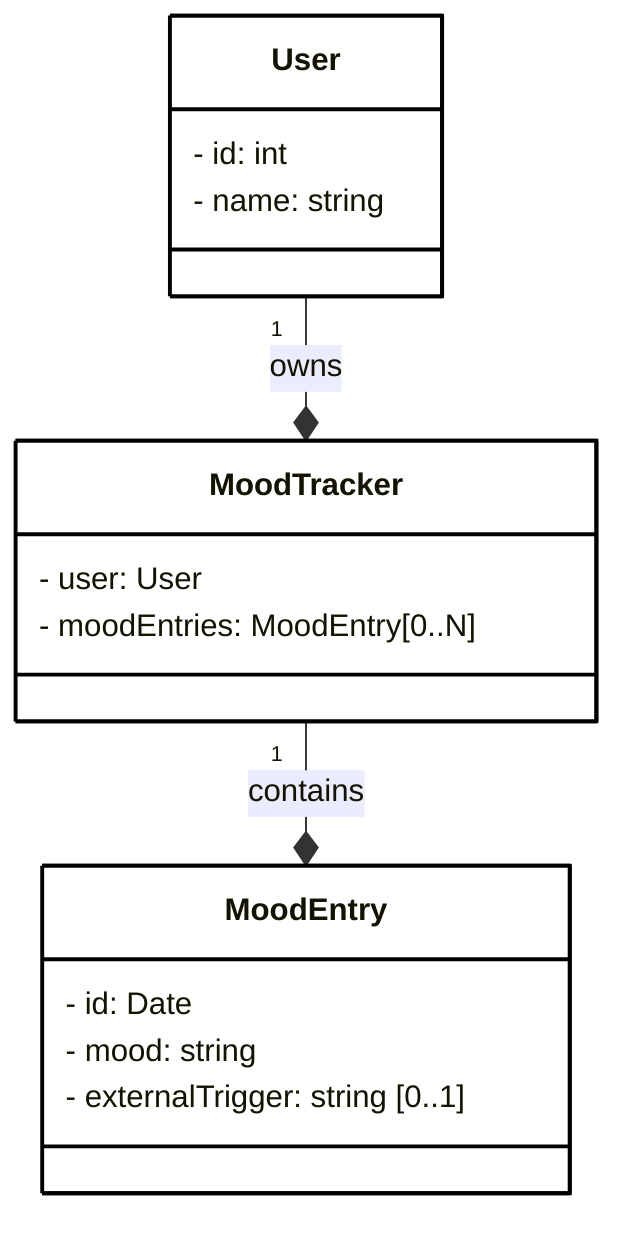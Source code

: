 classDiagram
direction TD

    class User {
	    - id: int
	    - name: string
    }

    class MoodEntry {
	    - id: Date
	    - mood: string
	    - externalTrigger: string [0..1]
    }

    class MoodTracker {
	    - user: User
	    - moodEntries: MoodEntry[0..N]
    }

    User "1" --* MoodTracker : owns
    MoodTracker "1" --* MoodEntry : contains

	style User :,stroke-width:2px,stroke-dasharray: 0,fill:#FFFFFF,stroke:#000000
	style MoodEntry :,stroke-width:2px,stroke-dasharray: 0,fill:#FFFFFF,stroke:#000000
	style MoodTracker :,stroke-width:2px,stroke-dasharray: 0,fill:#FFFFFF,stroke:#000000

	classDef default :, stroke-width:2px, stroke-dasharray: 0, fill:#FFFFFF, stroke:#000000